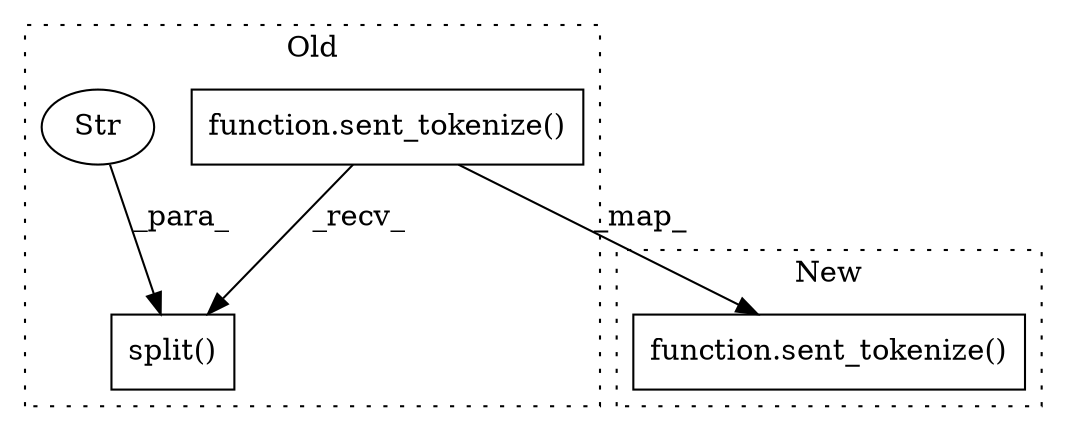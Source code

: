digraph G {
subgraph cluster0 {
1 [label="function.sent_tokenize()" a="75" s="5845,5870" l="14,1" shape="box"];
3 [label="split()" a="75" s="5845,5882" l="33,1" shape="box"];
4 [label="Str" a="66" s="5878" l="4" shape="ellipse"];
label = "Old";
style="dotted";
}
subgraph cluster1 {
2 [label="function.sent_tokenize()" a="75" s="5833,5858" l="14,1" shape="box"];
label = "New";
style="dotted";
}
1 -> 3 [label="_recv_"];
1 -> 2 [label="_map_"];
4 -> 3 [label="_para_"];
}